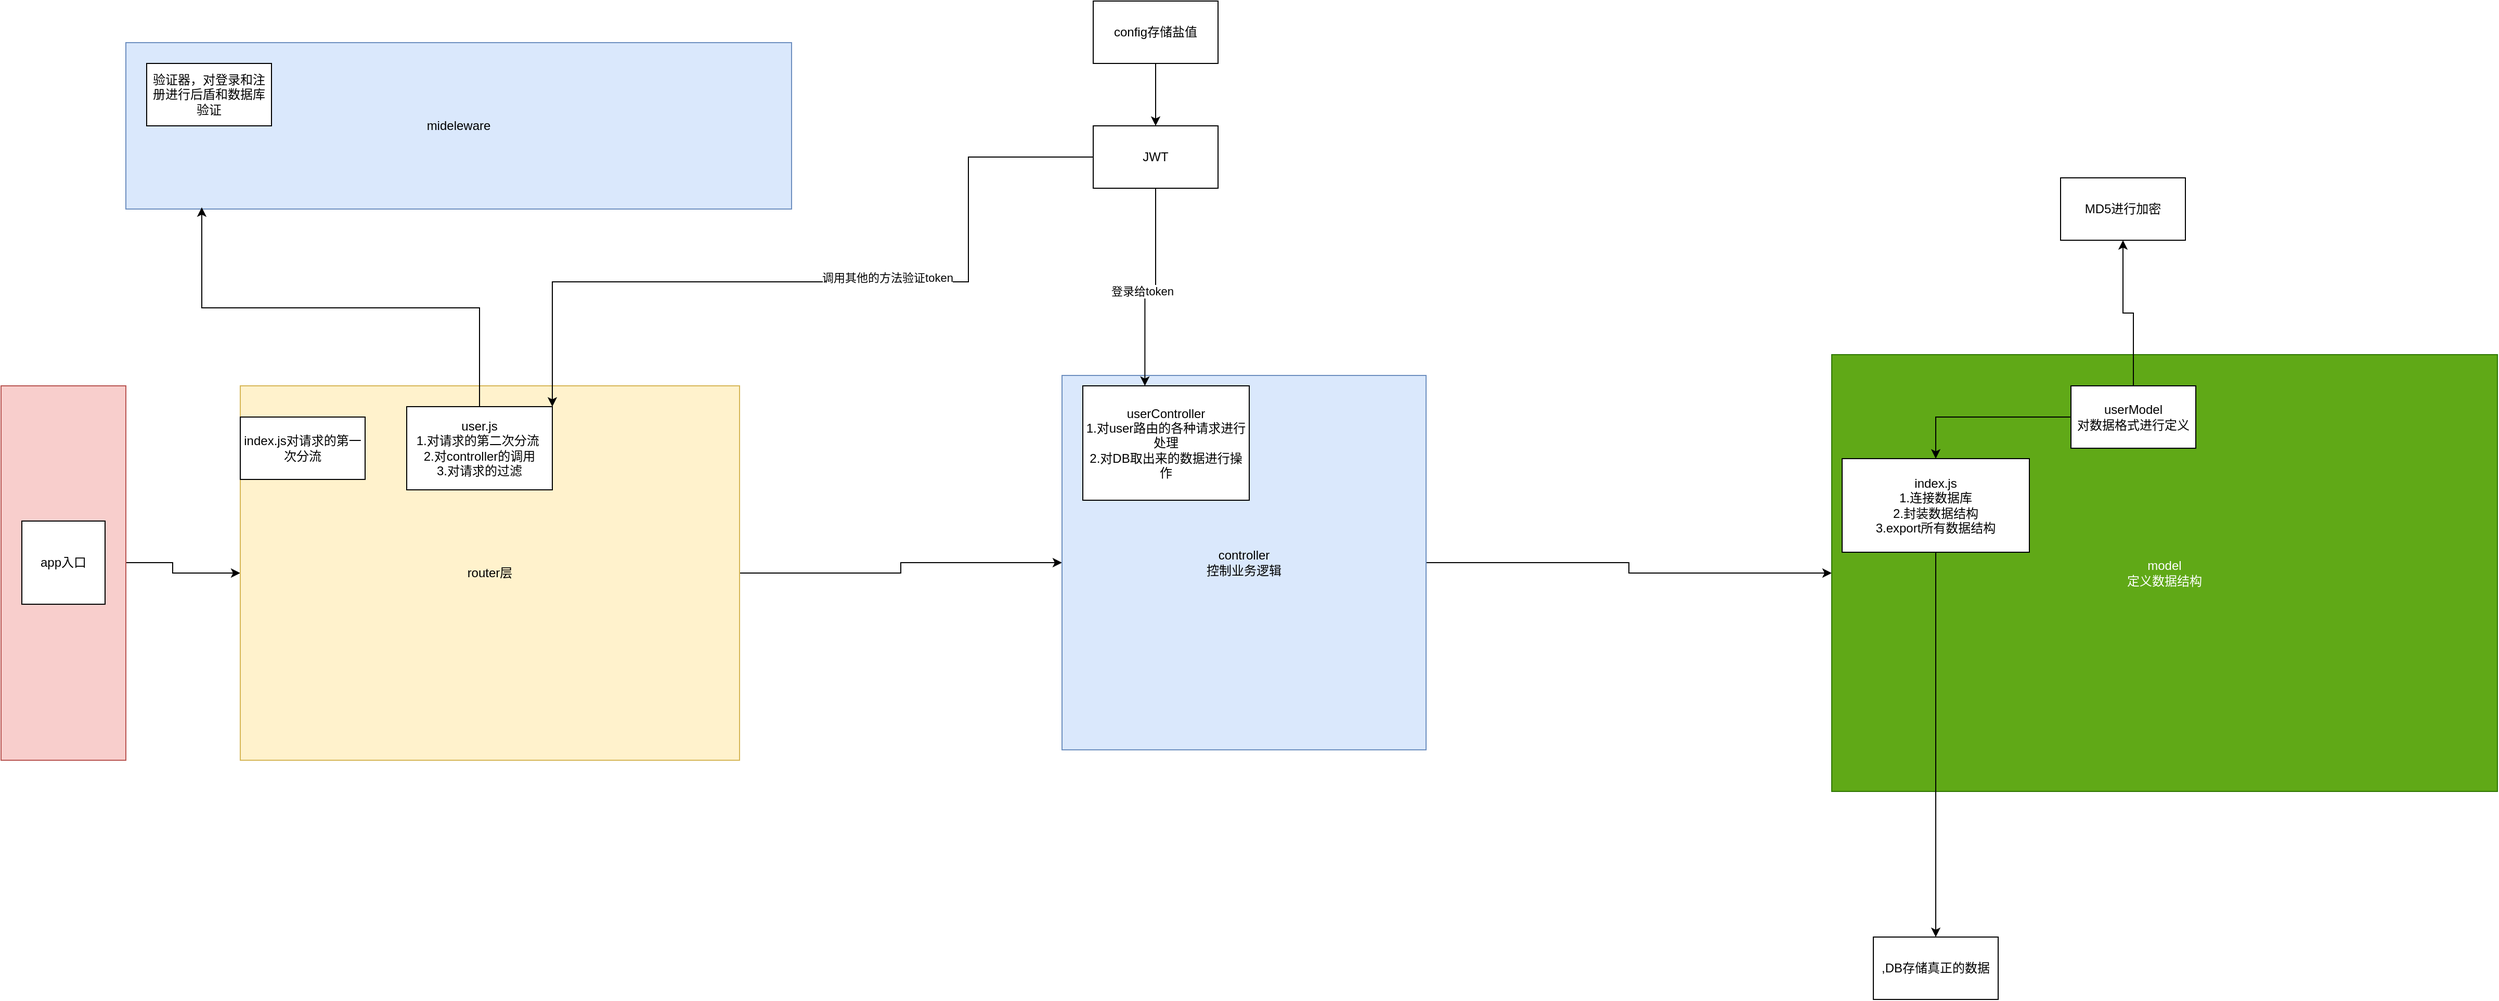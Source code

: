 <mxfile version="22.1.11" type="github">
  <diagram name="Page-1" id="wJ69J9OJJBXvmyQM8bEp">
    <mxGraphModel dx="1049" dy="1747" grid="1" gridSize="10" guides="1" tooltips="1" connect="1" arrows="1" fold="1" page="1" pageScale="1" pageWidth="850" pageHeight="1100" math="0" shadow="0">
      <root>
        <mxCell id="0" />
        <mxCell id="1" parent="0" />
        <mxCell id="vMm9_pIpNtlXI1ynGuiI-3" value="" style="edgeStyle=orthogonalEdgeStyle;rounded=0;orthogonalLoop=1;jettySize=auto;html=1;" edge="1" parent="1" source="vMm9_pIpNtlXI1ynGuiI-1" target="vMm9_pIpNtlXI1ynGuiI-2">
          <mxGeometry relative="1" as="geometry" />
        </mxCell>
        <mxCell id="vMm9_pIpNtlXI1ynGuiI-7" value="" style="rounded=0;whiteSpace=wrap;html=1;fillColor=#f8cecc;strokeColor=#b85450;" vertex="1" parent="1">
          <mxGeometry x="90" y="500" width="120" height="360" as="geometry" />
        </mxCell>
        <mxCell id="vMm9_pIpNtlXI1ynGuiI-1" value="app入口" style="whiteSpace=wrap;html=1;aspect=fixed;" vertex="1" parent="1">
          <mxGeometry x="110" y="630" width="80" height="80" as="geometry" />
        </mxCell>
        <mxCell id="vMm9_pIpNtlXI1ynGuiI-9" value="" style="edgeStyle=orthogonalEdgeStyle;rounded=0;orthogonalLoop=1;jettySize=auto;html=1;" edge="1" parent="1" source="vMm9_pIpNtlXI1ynGuiI-2" target="vMm9_pIpNtlXI1ynGuiI-8">
          <mxGeometry relative="1" as="geometry" />
        </mxCell>
        <mxCell id="vMm9_pIpNtlXI1ynGuiI-2" value="router层" style="whiteSpace=wrap;html=1;fillColor=#fff2cc;strokeColor=#d6b656;" vertex="1" parent="1">
          <mxGeometry x="320" y="500" width="480" height="360" as="geometry" />
        </mxCell>
        <mxCell id="vMm9_pIpNtlXI1ynGuiI-11" value="" style="edgeStyle=orthogonalEdgeStyle;rounded=0;orthogonalLoop=1;jettySize=auto;html=1;" edge="1" parent="1" source="vMm9_pIpNtlXI1ynGuiI-8" target="vMm9_pIpNtlXI1ynGuiI-10">
          <mxGeometry relative="1" as="geometry" />
        </mxCell>
        <mxCell id="vMm9_pIpNtlXI1ynGuiI-8" value="controller&lt;br&gt;控制业务逻辑" style="whiteSpace=wrap;html=1;fillColor=#dae8fc;strokeColor=#6c8ebf;" vertex="1" parent="1">
          <mxGeometry x="1110" y="490" width="350" height="360" as="geometry" />
        </mxCell>
        <mxCell id="vMm9_pIpNtlXI1ynGuiI-10" value="model&lt;br&gt;定义数据结构" style="whiteSpace=wrap;html=1;fillColor=#60a917;fontColor=#ffffff;strokeColor=#2D7600;" vertex="1" parent="1">
          <mxGeometry x="1850" y="470" width="640" height="420" as="geometry" />
        </mxCell>
        <mxCell id="vMm9_pIpNtlXI1ynGuiI-36" style="edgeStyle=orthogonalEdgeStyle;rounded=0;orthogonalLoop=1;jettySize=auto;html=1;" edge="1" parent="1" source="vMm9_pIpNtlXI1ynGuiI-12">
          <mxGeometry relative="1" as="geometry">
            <mxPoint x="1950" y="1030" as="targetPoint" />
          </mxGeometry>
        </mxCell>
        <mxCell id="vMm9_pIpNtlXI1ynGuiI-12" value="index.js&lt;br&gt;1.连接数据库&lt;br&gt;2.封装数据结构&lt;br&gt;3.export所有数据结构&lt;br&gt;" style="rounded=0;whiteSpace=wrap;html=1;" vertex="1" parent="1">
          <mxGeometry x="1860" y="570" width="180" height="90" as="geometry" />
        </mxCell>
        <mxCell id="vMm9_pIpNtlXI1ynGuiI-14" value="index.js对请求的第一次分流" style="rounded=0;whiteSpace=wrap;html=1;" vertex="1" parent="1">
          <mxGeometry x="320" y="530" width="120" height="60" as="geometry" />
        </mxCell>
        <mxCell id="vMm9_pIpNtlXI1ynGuiI-17" value="user.js&lt;br style=&quot;border-color: var(--border-color);&quot;&gt;1.对请求的第二次分流&amp;nbsp;&lt;br style=&quot;border-color: var(--border-color);&quot;&gt;2.对controller的调用&lt;br style=&quot;border-color: var(--border-color);&quot;&gt;3.对请求的过滤" style="rounded=0;whiteSpace=wrap;html=1;" vertex="1" parent="1">
          <mxGeometry x="480" y="520" width="140" height="80" as="geometry" />
        </mxCell>
        <mxCell id="vMm9_pIpNtlXI1ynGuiI-20" value="mideleware&lt;br&gt;" style="rounded=0;whiteSpace=wrap;html=1;fillColor=#dae8fc;strokeColor=#6c8ebf;" vertex="1" parent="1">
          <mxGeometry x="210" y="170" width="640" height="160" as="geometry" />
        </mxCell>
        <mxCell id="vMm9_pIpNtlXI1ynGuiI-21" value="验证器，对登录和注册进行后盾和数据库验证" style="rounded=0;whiteSpace=wrap;html=1;" vertex="1" parent="1">
          <mxGeometry x="230" y="190" width="120" height="60" as="geometry" />
        </mxCell>
        <mxCell id="vMm9_pIpNtlXI1ynGuiI-22" style="edgeStyle=orthogonalEdgeStyle;rounded=0;orthogonalLoop=1;jettySize=auto;html=1;entryX=0.114;entryY=0.99;entryDx=0;entryDy=0;entryPerimeter=0;" edge="1" parent="1" source="vMm9_pIpNtlXI1ynGuiI-17" target="vMm9_pIpNtlXI1ynGuiI-20">
          <mxGeometry relative="1" as="geometry" />
        </mxCell>
        <mxCell id="vMm9_pIpNtlXI1ynGuiI-24" value="userController&lt;br&gt;1.对user路由的各种请求进行处理&lt;br&gt;2.对DB取出来的数据进行操作" style="rounded=0;whiteSpace=wrap;html=1;" vertex="1" parent="1">
          <mxGeometry x="1130" y="500" width="160" height="110" as="geometry" />
        </mxCell>
        <mxCell id="vMm9_pIpNtlXI1ynGuiI-27" style="edgeStyle=orthogonalEdgeStyle;rounded=0;orthogonalLoop=1;jettySize=auto;html=1;" edge="1" parent="1" source="vMm9_pIpNtlXI1ynGuiI-26" target="vMm9_pIpNtlXI1ynGuiI-12">
          <mxGeometry relative="1" as="geometry" />
        </mxCell>
        <mxCell id="vMm9_pIpNtlXI1ynGuiI-29" value="" style="edgeStyle=orthogonalEdgeStyle;rounded=0;orthogonalLoop=1;jettySize=auto;html=1;" edge="1" parent="1" source="vMm9_pIpNtlXI1ynGuiI-26" target="vMm9_pIpNtlXI1ynGuiI-28">
          <mxGeometry relative="1" as="geometry" />
        </mxCell>
        <mxCell id="vMm9_pIpNtlXI1ynGuiI-26" value="userModel&lt;br&gt;对数据格式进行定义" style="rounded=0;whiteSpace=wrap;html=1;" vertex="1" parent="1">
          <mxGeometry x="2080" y="500" width="120" height="60" as="geometry" />
        </mxCell>
        <mxCell id="vMm9_pIpNtlXI1ynGuiI-28" value="MD5进行加密" style="whiteSpace=wrap;html=1;rounded=0;" vertex="1" parent="1">
          <mxGeometry x="2070" y="300" width="120" height="60" as="geometry" />
        </mxCell>
        <mxCell id="vMm9_pIpNtlXI1ynGuiI-41" style="edgeStyle=orthogonalEdgeStyle;rounded=0;orthogonalLoop=1;jettySize=auto;html=1;" edge="1" parent="1" source="vMm9_pIpNtlXI1ynGuiI-30" target="vMm9_pIpNtlXI1ynGuiI-17">
          <mxGeometry relative="1" as="geometry">
            <Array as="points">
              <mxPoint x="1020" y="280" />
              <mxPoint x="1020" y="400" />
              <mxPoint x="620" y="400" />
            </Array>
          </mxGeometry>
        </mxCell>
        <mxCell id="vMm9_pIpNtlXI1ynGuiI-42" value="调用其他的方法验证token" style="edgeLabel;html=1;align=center;verticalAlign=middle;resizable=0;points=[];" vertex="1" connectable="0" parent="vMm9_pIpNtlXI1ynGuiI-41">
          <mxGeometry x="-0.162" y="-4" relative="1" as="geometry">
            <mxPoint as="offset" />
          </mxGeometry>
        </mxCell>
        <mxCell id="vMm9_pIpNtlXI1ynGuiI-30" value="JWT" style="rounded=0;whiteSpace=wrap;html=1;" vertex="1" parent="1">
          <mxGeometry x="1140" y="250" width="120" height="60" as="geometry" />
        </mxCell>
        <mxCell id="vMm9_pIpNtlXI1ynGuiI-31" style="edgeStyle=orthogonalEdgeStyle;rounded=0;orthogonalLoop=1;jettySize=auto;html=1;entryX=0.373;entryY=0;entryDx=0;entryDy=0;entryPerimeter=0;" edge="1" parent="1" source="vMm9_pIpNtlXI1ynGuiI-30" target="vMm9_pIpNtlXI1ynGuiI-24">
          <mxGeometry relative="1" as="geometry" />
        </mxCell>
        <mxCell id="vMm9_pIpNtlXI1ynGuiI-38" value="登录给token" style="edgeLabel;html=1;align=center;verticalAlign=middle;resizable=0;points=[];" vertex="1" connectable="0" parent="vMm9_pIpNtlXI1ynGuiI-31">
          <mxGeometry x="0.088" y="-3" relative="1" as="geometry">
            <mxPoint as="offset" />
          </mxGeometry>
        </mxCell>
        <mxCell id="vMm9_pIpNtlXI1ynGuiI-34" value="" style="edgeStyle=orthogonalEdgeStyle;rounded=0;orthogonalLoop=1;jettySize=auto;html=1;" edge="1" parent="1" source="vMm9_pIpNtlXI1ynGuiI-33" target="vMm9_pIpNtlXI1ynGuiI-30">
          <mxGeometry relative="1" as="geometry" />
        </mxCell>
        <mxCell id="vMm9_pIpNtlXI1ynGuiI-33" value="config存储盐值" style="rounded=0;whiteSpace=wrap;html=1;" vertex="1" parent="1">
          <mxGeometry x="1140" y="130" width="120" height="60" as="geometry" />
        </mxCell>
        <mxCell id="vMm9_pIpNtlXI1ynGuiI-37" value=",DB存储真正的数据&lt;br&gt;" style="rounded=0;whiteSpace=wrap;html=1;" vertex="1" parent="1">
          <mxGeometry x="1890" y="1030" width="120" height="60" as="geometry" />
        </mxCell>
      </root>
    </mxGraphModel>
  </diagram>
</mxfile>
